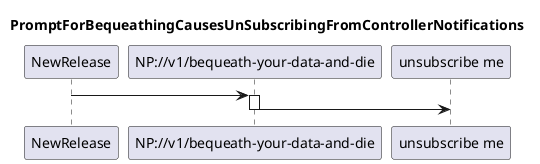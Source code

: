 @startuml bm103_UnSubscribingFromControllerNotifications
skinparam responseMessageBelowArrow true

title PromptForBequeathingCausesUnSubscribingFromControllerNotifications

participant "NewRelease" as NewRelease
participant "NP://v1/bequeath-your-data-and-die" as NP_bequeath
participant "unsubscribe me" as ODL


NewRelease -> NP_bequeath
activate NP_bequeath

NP_bequeath -> ODL
deactivate NP_bequeath

@enduml
